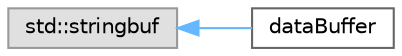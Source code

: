 digraph "类继承关系图"
{
 // LATEX_PDF_SIZE
  bgcolor="transparent";
  edge [fontname=Helvetica,fontsize=10,labelfontname=Helvetica,labelfontsize=10];
  node [fontname=Helvetica,fontsize=10,shape=box,height=0.2,width=0.4];
  rankdir="LR";
  Node0 [id="Node000000",label="std::stringbuf",height=0.2,width=0.4,color="grey60", fillcolor="#E0E0E0", style="filled",tooltip=" "];
  Node0 -> Node1 [id="edge6620_Node000000_Node000001",dir="back",color="steelblue1",style="solid",tooltip=" "];
  Node1 [id="Node000001",label="dataBuffer",height=0.2,width=0.4,color="grey40", fillcolor="white", style="filled",URL="$classdata_buffer.html",tooltip=" "];
}
